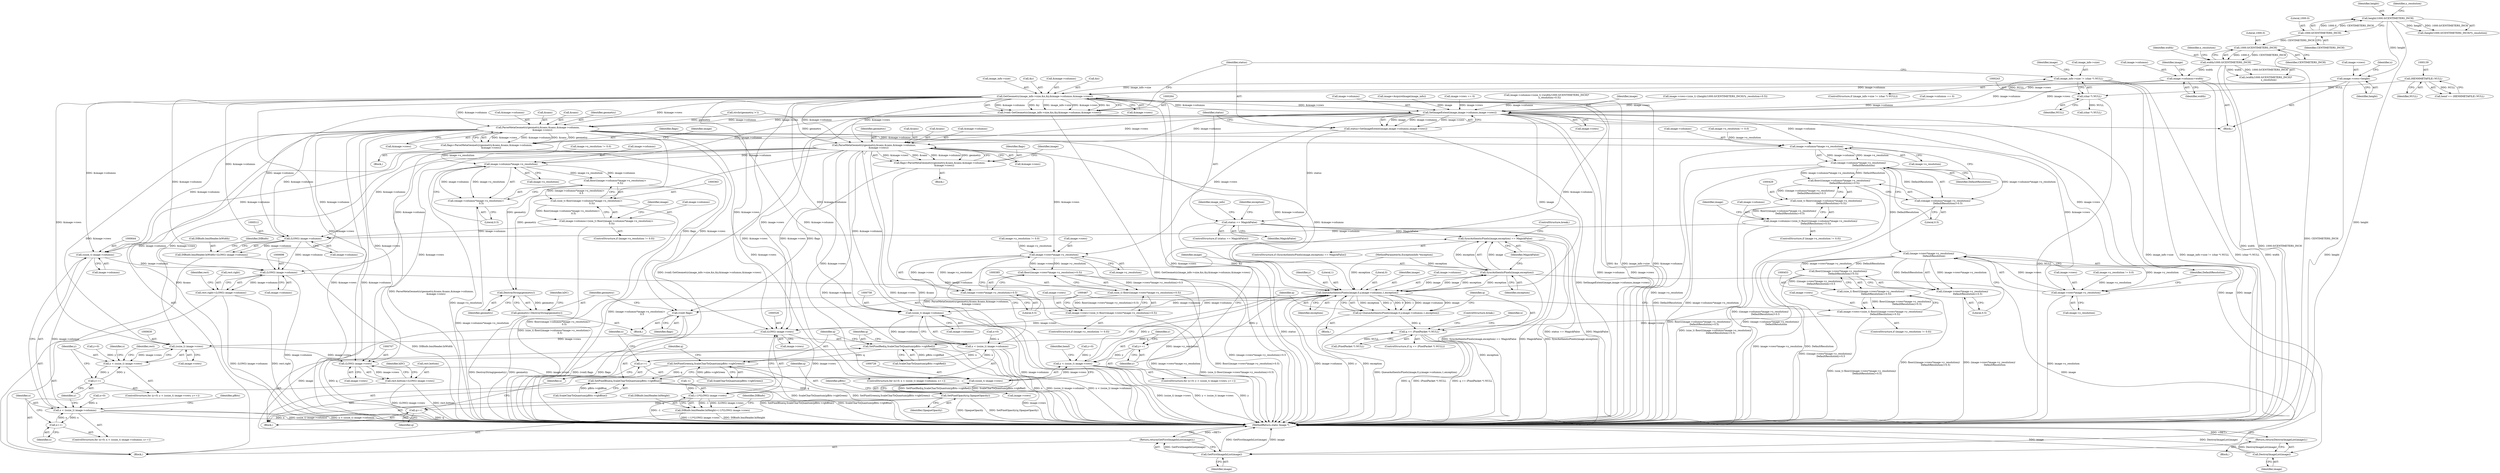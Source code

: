 digraph "0_ImageMagick_f6e9d0d9955e85bdd7540b251cd50d598dacc5e6_15@pointer" {
"1000265" [label="(Call,GetGeometry(image_info->size,&x,&y,&image->columns,&image->rows))"];
"1000238" [label="(Call,image_info->size != (char *) NULL)"];
"1000242" [label="(Call,(char *) NULL)"];
"1000138" [label="(Call,(HENHMETAFILE) NULL)"];
"1000247" [label="(Call,image->columns=width)"];
"1000230" [label="(Call,width/1000.0/CENTIMETERS_INCH)"];
"1000232" [label="(Call,1000.0/CENTIMETERS_INCH)"];
"1000217" [label="(Call,1000.0/CENTIMETERS_INCH)"];
"1000252" [label="(Call,image->rows=height)"];
"1000215" [label="(Call,height/1000.0/CENTIMETERS_INCH)"];
"1000263" [label="(Call,(void) GetGeometry(image_info->size,&x,&y,&image->columns,&image->rows))"];
"1000283" [label="(Call,SetImageExtent(image,image->columns,image->rows))"];
"1000281" [label="(Call,status=SetImageExtent(image,image->columns,image->rows))"];
"1000292" [label="(Call,status == MagickFalse)"];
"1000791" [label="(Call,SyncAuthenticPixels(image,exception) == MagickFalse)"];
"1000303" [label="(Call,DestroyImageList(image))"];
"1000302" [label="(Return,return(DestroyImageList(image));)"];
"1000338" [label="(Call,ParseMetaGeometry(geometry,&sans,&sans,&image->columns,\n            &image->rows))"];
"1000336" [label="(Call,flags=ParseMetaGeometry(geometry,&sans,&sans,&image->columns,\n            &image->rows))"];
"1000466" [label="(Call,(void) flags)"];
"1000366" [label="(Call,image->columns*image->x_resolution)"];
"1000364" [label="(Call,floor((image->columns*image->x_resolution)+\n              0.5))"];
"1000362" [label="(Call,(size_t) floor((image->columns*image->x_resolution)+\n              0.5))"];
"1000358" [label="(Call,image->columns=(size_t) floor((image->columns*image->x_resolution)+\n              0.5))"];
"1000511" [label="(Call,(LONG) image->columns)"];
"1000505" [label="(Call,DIBinfo.bmiHeader.biWidth=(LONG) image->columns)"];
"1000643" [label="(Call,(ssize_t) image->columns)"];
"1000641" [label="(Call,x < (ssize_t) image->columns)"];
"1000648" [label="(Call,x++)"];
"1000697" [label="(Call,(LONG) image->columns)"];
"1000693" [label="(Call,rect.right=(LONG) image->columns)"];
"1000735" [label="(Call,QueueAuthenticPixels(image,0,y,image->columns,1,exception))"];
"1000730" [label="(Call,y++)"];
"1000723" [label="(Call,y < (ssize_t) image->rows)"];
"1000733" [label="(Call,q=QueueAuthenticPixels(image,0,y,image->columns,1,exception))"];
"1000745" [label="(Call,q == (PixelPacket *) NULL)"];
"1000765" [label="(Call,SetPixelRed(q,ScaleCharToQuantum(pBits->rgbRed)))"];
"1000771" [label="(Call,SetPixelGreen(q,ScaleCharToQuantum(pBits->rgbGreen)))"];
"1000777" [label="(Call,SetPixelBlue(q,ScaleCharToQuantum(pBits->rgbBlue)))"];
"1000783" [label="(Call,SetPixelOpacity(q,OpaqueOpacity))"];
"1000788" [label="(Call,q++)"];
"1000757" [label="(Call,(ssize_t) image->columns)"];
"1000755" [label="(Call,x < (ssize_t) image->columns)"];
"1000762" [label="(Call,x++)"];
"1000792" [label="(Call,SyncAuthenticPixels(image,exception))"];
"1000807" [label="(Call,GetFirstImageInList(image))"];
"1000806" [label="(Return,return(GetFirstImageInList(image));)"];
"1000365" [label="(Call,(image->columns*image->x_resolution)+\n              0.5)"];
"1000388" [label="(Call,image->rows*image->y_resolution)"];
"1000386" [label="(Call,floor((image->rows*image->y_resolution)+0.5))"];
"1000384" [label="(Call,(size_t) floor((image->rows*image->y_resolution)+0.5))"];
"1000380" [label="(Call,image->rows=(size_t) floor((image->rows*image->y_resolution)+0.5))"];
"1000525" [label="(Call,(LONG) image->rows)"];
"1000522" [label="(Call,(-1)*(LONG) image->rows)"];
"1000516" [label="(Call,DIBinfo.bmiHeader.biHeight=(-1)*(LONG) image->rows)"];
"1000629" [label="(Call,(ssize_t) image->rows)"];
"1000627" [label="(Call,y < (ssize_t) image->rows)"];
"1000634" [label="(Call,y++)"];
"1000706" [label="(Call,(LONG) image->rows)"];
"1000702" [label="(Call,rect.bottom=(LONG) image->rows)"];
"1000725" [label="(Call,(ssize_t) image->rows)"];
"1000387" [label="(Call,(image->rows*image->y_resolution)+0.5)"];
"1000471" [label="(Call,DestroyString(geometry))"];
"1000469" [label="(Call,geometry=DestroyString(geometry))"];
"1000404" [label="(Call,ParseMetaGeometry(geometry,&sans,&sans,&image->columns,\n            &image->rows))"];
"1000402" [label="(Call,flags=ParseMetaGeometry(geometry,&sans,&sans,&image->columns,\n            &image->rows))"];
"1000433" [label="(Call,image->columns*image->x_resolution)"];
"1000432" [label="(Call,(image->columns*image->x_resolution)/\n              DefaultResolution)"];
"1000430" [label="(Call,floor(((image->columns*image->x_resolution)/\n              DefaultResolution)+0.5))"];
"1000428" [label="(Call,(size_t) floor(((image->columns*image->x_resolution)/\n              DefaultResolution)+0.5))"];
"1000424" [label="(Call,image->columns=(size_t) floor(((image->columns*image->x_resolution)/\n              DefaultResolution)+0.5))"];
"1000431" [label="(Call,((image->columns*image->x_resolution)/\n              DefaultResolution)+0.5)"];
"1000456" [label="(Call,(image->rows*image->y_resolution)/\n              DefaultResolution)"];
"1000454" [label="(Call,floor(((image->rows*image->y_resolution)/\n              DefaultResolution)+0.5))"];
"1000452" [label="(Call,(size_t) floor(((image->rows*image->y_resolution)/\n              DefaultResolution)+0.5))"];
"1000448" [label="(Call,image->rows=(size_t) floor(((image->rows*image->y_resolution)/\n              DefaultResolution)+0.5))"];
"1000455" [label="(Call,((image->rows*image->y_resolution)/\n              DefaultResolution)+0.5)"];
"1000457" [label="(Call,image->rows*image->y_resolution)"];
"1000643" [label="(Call,(ssize_t) image->columns)"];
"1000254" [label="(Identifier,image)"];
"1000231" [label="(Identifier,width)"];
"1000764" [label="(Block,)"];
"1000808" [label="(Identifier,image)"];
"1000269" [label="(Call,&x)"];
"1000229" [label="(Call,(width/1000.0/CENTIMETERS_INCH)*\n        x_resolution)"];
"1000750" [label="(ControlStructure,break;)"];
"1000355" [label="(Identifier,image)"];
"1000762" [label="(Call,x++)"];
"1000809" [label="(MethodReturn,static Image *)"];
"1000763" [label="(Identifier,x)"];
"1000222" [label="(Call,image->columns=(size_t) ((width/1000.0/CENTIMETERS_INCH)*\n        x_resolution+0.5))"];
"1000452" [label="(Call,(size_t) floor(((image->rows*image->y_resolution)/\n              DefaultResolution)+0.5))"];
"1000284" [label="(Identifier,image)"];
"1000756" [label="(Identifier,x)"];
"1000629" [label="(Call,(ssize_t) image->rows)"];
"1000256" [label="(Identifier,height)"];
"1000723" [label="(Call,y < (ssize_t) image->rows)"];
"1000266" [label="(Call,image_info->size)"];
"1000432" [label="(Call,(image->columns*image->x_resolution)/\n              DefaultResolution)"];
"1000734" [label="(Identifier,q)"];
"1000207" [label="(Call,image->rows=(size_t) ((height/1000.0/CENTIMETERS_INCH)*y_resolution+0.5))"];
"1000249" [label="(Identifier,image)"];
"1000442" [label="(ControlStructure,if (image->y_resolution != 0.0))"];
"1000348" [label="(Call,&image->rows)"];
"1000404" [label="(Call,ParseMetaGeometry(geometry,&sans,&sans,&image->columns,\n            &image->rows))"];
"1000344" [label="(Call,&image->columns)"];
"1000283" [label="(Call,SetImageExtent(image,image->columns,image->rows))"];
"1000433" [label="(Call,image->columns*image->x_resolution)"];
"1000645" [label="(Call,image->columns)"];
"1000522" [label="(Call,(-1)*(LONG) image->rows)"];
"1000767" [label="(Call,ScaleCharToQuantum(pBits->rgbRed))"];
"1000794" [label="(Identifier,exception)"];
"1000787" [label="(Identifier,pBits)"];
"1000641" [label="(Call,x < (ssize_t) image->columns)"];
"1000516" [label="(Call,DIBinfo.bmiHeader.biHeight=(-1)*(LONG) image->rows)"];
"1000771" [label="(Call,SetPixelGreen(q,ScaleCharToQuantum(pBits->rgbGreen)))"];
"1000455" [label="(Call,((image->rows*image->y_resolution)/\n              DefaultResolution)+0.5)"];
"1000410" [label="(Call,&image->columns)"];
"1000370" [label="(Call,image->x_resolution)"];
"1000472" [label="(Identifier,geometry)"];
"1000777" [label="(Call,SetPixelBlue(q,ScaleCharToQuantum(pBits->rgbBlue)))"];
"1000337" [label="(Identifier,flags)"];
"1000628" [label="(Identifier,y)"];
"1000234" [label="(Identifier,CENTIMETERS_INCH)"];
"1000730" [label="(Call,y++)"];
"1000743" [label="(Identifier,exception)"];
"1000424" [label="(Call,image->columns=(size_t) floor(((image->columns*image->x_resolution)/\n              DefaultResolution)+0.5))"];
"1000759" [label="(Call,image->columns)"];
"1000271" [label="(Call,&y)"];
"1000146" [label="(Call,image->columns == 0)"];
"1000381" [label="(Call,image->rows)"];
"1000292" [label="(Call,status == MagickFalse)"];
"1000219" [label="(Identifier,CENTIMETERS_INCH)"];
"1000377" [label="(Identifier,image)"];
"1000445" [label="(Identifier,image)"];
"1000242" [label="(Call,(char *) NULL)"];
"1000465" [label="(Literal,0.5)"];
"1000230" [label="(Call,width/1000.0/CENTIMETERS_INCH)"];
"1000505" [label="(Call,DIBinfo.bmiHeader.biWidth=(LONG) image->columns)"];
"1000310" [label="(Call,(char *) NULL)"];
"1000773" [label="(Call,ScaleCharToQuantum(pBits->rgbGreen))"];
"1000245" [label="(Block,)"];
"1000403" [label="(Identifier,flags)"];
"1000755" [label="(Call,x < (ssize_t) image->columns)"];
"1000474" [label="(Identifier,hDC)"];
"1000753" [label="(Identifier,x)"];
"1000635" [label="(Identifier,y)"];
"1000757" [label="(Call,(ssize_t) image->columns)"];
"1000303" [label="(Call,DestroyImageList(image))"];
"1000712" [label="(Identifier,hDC)"];
"1000642" [label="(Identifier,x)"];
"1000649" [label="(Identifier,x)"];
"1000790" [label="(ControlStructure,if (SyncAuthenticPixels(image,exception) == MagickFalse))"];
"1000313" [label="(Block,)"];
"1000519" [label="(Identifier,DIBinfo)"];
"1000638" [label="(Call,x=0)"];
"1000703" [label="(Call,rect.bottom)"];
"1000466" [label="(Call,(void) flags)"];
"1000434" [label="(Call,image->columns)"];
"1000766" [label="(Identifier,q)"];
"1000470" [label="(Identifier,geometry)"];
"1000419" [label="(Call,image->x_resolution != 0.0)"];
"1000335" [label="(Block,)"];
"1000352" [label="(ControlStructure,if (image->x_resolution != 0.0))"];
"1000634" [label="(Call,y++)"];
"1000244" [label="(Identifier,NULL)"];
"1000732" [label="(Block,)"];
"1000440" [label="(Identifier,DefaultResolution)"];
"1000737" [label="(Literal,0)"];
"1000788" [label="(Call,q++)"];
"1000138" [label="(Call,(HENHMETAFILE) NULL)"];
"1000358" [label="(Call,image->columns=(size_t) floor((image->columns*image->x_resolution)+\n              0.5))"];
"1000469" [label="(Call,geometry=DestroyString(geometry))"];
"1000406" [label="(Call,&sans)"];
"1000304" [label="(Identifier,image)"];
"1000533" [label="(Identifier,DIBinfo)"];
"1000302" [label="(Return,return(DestroyImageList(image));)"];
"1000308" [label="(Identifier,image_info)"];
"1000216" [label="(Identifier,height)"];
"1000784" [label="(Identifier,q)"];
"1000430" [label="(Call,floor(((image->columns*image->x_resolution)/\n              DefaultResolution)+0.5))"];
"1000285" [label="(Call,image->columns)"];
"1000727" [label="(Call,image->rows)"];
"1000247" [label="(Call,image->columns=width)"];
"1000724" [label="(Identifier,y)"];
"1000291" [label="(ControlStructure,if (status == MagickFalse))"];
"1000238" [label="(Call,image_info->size != (char *) NULL)"];
"1000367" [label="(Call,image->columns)"];
"1000277" [label="(Call,&image->rows)"];
"1000708" [label="(Call,image->rows)"];
"1000793" [label="(Identifier,image)"];
"1000624" [label="(Call,y=0)"];
"1000779" [label="(Call,ScaleCharToQuantum(pBits->rgbBlue))"];
"1000464" [label="(Identifier,DefaultResolution)"];
"1000140" [label="(Identifier,NULL)"];
"1000106" [label="(Block,)"];
"1000392" [label="(Call,image->y_resolution)"];
"1000389" [label="(Call,image->rows)"];
"1000273" [label="(Call,&image->columns)"];
"1000397" [label="(Block,)"];
"1000441" [label="(Literal,0.5)"];
"1000288" [label="(Call,image->rows)"];
"1000232" [label="(Call,1000.0/CENTIMETERS_INCH)"];
"1000380" [label="(Call,image->rows=(size_t) floor((image->rows*image->y_resolution)+0.5))"];
"1000395" [label="(Literal,0.5)"];
"1000251" [label="(Identifier,width)"];
"1000736" [label="(Identifier,image)"];
"1000739" [label="(Call,image->columns)"];
"1000414" [label="(Call,&image->rows)"];
"1000693" [label="(Call,rect.right=(LONG) image->columns)"];
"1000233" [label="(Literal,1000.0)"];
"1000375" [label="(Call,image->y_resolution != 0.0)"];
"1000457" [label="(Call,image->rows*image->y_resolution)"];
"1000458" [label="(Call,image->rows)"];
"1000456" [label="(Call,(image->rows*image->y_resolution)/\n              DefaultResolution)"];
"1000751" [label="(ControlStructure,for (x=0; x < (ssize_t) image->columns; x++))"];
"1000364" [label="(Call,floor((image->columns*image->x_resolution)+\n              0.5))"];
"1000745" [label="(Call,q == (PixelPacket *) NULL)"];
"1000418" [label="(ControlStructure,if (image->x_resolution != 0.0))"];
"1000731" [label="(Identifier,y)"];
"1000362" [label="(Call,(size_t) floor((image->columns*image->x_resolution)+\n              0.5))"];
"1000366" [label="(Call,image->columns*image->x_resolution)"];
"1000704" [label="(Identifier,rect)"];
"1000215" [label="(Call,height/1000.0/CENTIMETERS_INCH)"];
"1000785" [label="(Identifier,OpaqueOpacity)"];
"1000326" [label="(Call,strchr(geometry,'>'))"];
"1000719" [label="(ControlStructure,for (y=0; y < (ssize_t) image->rows; y++))"];
"1000339" [label="(Identifier,geometry)"];
"1000454" [label="(Call,floor(((image->rows*image->y_resolution)/\n              DefaultResolution)+0.5))"];
"1000523" [label="(Call,-1)"];
"1000631" [label="(Call,image->rows)"];
"1000511" [label="(Call,(LONG) image->columns)"];
"1000121" [label="(Call,image=AcquireImage(image_info))"];
"1000217" [label="(Call,1000.0/CENTIMETERS_INCH)"];
"1000778" [label="(Identifier,q)"];
"1000789" [label="(Identifier,q)"];
"1000295" [label="(Block,)"];
"1000623" [label="(ControlStructure,for (y=0; y < (ssize_t) image->rows; y++))"];
"1000265" [label="(Call,GetGeometry(image_info->size,&x,&y,&image->columns,&image->rows))"];
"1000220" [label="(Identifier,y_resolution)"];
"1000384" [label="(Call,(size_t) floor((image->rows*image->y_resolution)+0.5))"];
"1000733" [label="(Call,q=QueueAuthenticPixels(image,0,y,image->columns,1,exception))"];
"1000725" [label="(Call,(ssize_t) image->rows)"];
"1000431" [label="(Call,((image->columns*image->x_resolution)/\n              DefaultResolution)+0.5)"];
"1000807" [label="(Call,GetFirstImageInList(image))"];
"1000697" [label="(Call,(LONG) image->columns)"];
"1000627" [label="(Call,y < (ssize_t) image->rows)"];
"1000639" [label="(Identifier,x)"];
"1000297" [label="(Identifier,exception)"];
"1000258" [label="(Identifier,x)"];
"1000706" [label="(Call,(LONG) image->rows)"];
"1000653" [label="(Identifier,pBits)"];
"1000637" [label="(ControlStructure,for (x=0; x < (ssize_t) image->columns; x++))"];
"1000746" [label="(Identifier,q)"];
"1000281" [label="(Call,status=SetImageExtent(image,image->columns,image->rows))"];
"1000428" [label="(Call,(size_t) floor(((image->columns*image->x_resolution)/\n              DefaultResolution)+0.5))"];
"1000772" [label="(Identifier,q)"];
"1000648" [label="(Call,x++)"];
"1000373" [label="(Literal,0.5)"];
"1000237" [label="(ControlStructure,if (image_info->size != (char *) NULL))"];
"1000798" [label="(Identifier,hemf)"];
"1000525" [label="(Call,(LONG) image->rows)"];
"1000235" [label="(Identifier,x_resolution)"];
"1000747" [label="(Call,(PixelPacket *) NULL)"];
"1000685" [label="(Identifier,rect)"];
"1000513" [label="(Call,image->columns)"];
"1000263" [label="(Call,(void) GetGeometry(image_info->size,&x,&y,&image->columns,&image->rows))"];
"1000388" [label="(Call,image->rows*image->y_resolution)"];
"1000218" [label="(Literal,1000.0)"];
"1000214" [label="(Call,(height/1000.0/CENTIMETERS_INCH)*y_resolution)"];
"1000293" [label="(Identifier,status)"];
"1000437" [label="(Call,image->x_resolution)"];
"1000448" [label="(Call,image->rows=(size_t) floor(((image->rows*image->y_resolution)/\n              DefaultResolution)+0.5))"];
"1000735" [label="(Call,QueueAuthenticPixels(image,0,y,image->columns,1,exception))"];
"1000248" [label="(Call,image->columns)"];
"1000387" [label="(Call,(image->rows*image->y_resolution)+0.5)"];
"1000336" [label="(Call,flags=ParseMetaGeometry(geometry,&sans,&sans,&image->columns,\n            &image->rows))"];
"1000365" [label="(Call,(image->columns*image->x_resolution)+\n              0.5)"];
"1000527" [label="(Call,image->rows)"];
"1000795" [label="(Identifier,MagickFalse)"];
"1000252" [label="(Call,image->rows=height)"];
"1000471" [label="(Call,DestroyString(geometry))"];
"1000765" [label="(Call,SetPixelRed(q,ScaleCharToQuantum(pBits->rgbRed)))"];
"1000386" [label="(Call,floor((image->rows*image->y_resolution)+0.5))"];
"1000752" [label="(Call,x=0)"];
"1000517" [label="(Call,DIBinfo.bmiHeader.biHeight)"];
"1000408" [label="(Call,&sans)"];
"1000461" [label="(Call,image->y_resolution)"];
"1000796" [label="(ControlStructure,break;)"];
"1000294" [label="(Identifier,MagickFalse)"];
"1000338" [label="(Call,ParseMetaGeometry(geometry,&sans,&sans,&image->columns,\n            &image->rows))"];
"1000468" [label="(Identifier,flags)"];
"1000425" [label="(Call,image->columns)"];
"1000151" [label="(Call,image->rows == 0)"];
"1000342" [label="(Call,&sans)"];
"1000792" [label="(Call,SyncAuthenticPixels(image,exception))"];
"1000738" [label="(Identifier,y)"];
"1000136" [label="(Call,hemf == (HENHMETAFILE) NULL)"];
"1000253" [label="(Call,image->rows)"];
"1000374" [label="(ControlStructure,if (image->y_resolution != 0.0))"];
"1000506" [label="(Call,DIBinfo.bmiHeader.biWidth)"];
"1000742" [label="(Literal,1)"];
"1000449" [label="(Call,image->rows)"];
"1000340" [label="(Call,&sans)"];
"1000402" [label="(Call,flags=ParseMetaGeometry(geometry,&sans,&sans,&image->columns,\n            &image->rows))"];
"1000744" [label="(ControlStructure,if (q == (PixelPacket *) NULL))"];
"1000694" [label="(Call,rect.right)"];
"1000282" [label="(Identifier,status)"];
"1000105" [label="(MethodParameterIn,ExceptionInfo *exception)"];
"1000791" [label="(Call,SyncAuthenticPixels(image,exception) == MagickFalse)"];
"1000359" [label="(Call,image->columns)"];
"1000353" [label="(Call,image->x_resolution != 0.0)"];
"1000783" [label="(Call,SetPixelOpacity(q,OpaqueOpacity))"];
"1000699" [label="(Call,image->columns)"];
"1000421" [label="(Identifier,image)"];
"1000405" [label="(Identifier,geometry)"];
"1000806" [label="(Return,return(GetFirstImageInList(image));)"];
"1000702" [label="(Call,rect.bottom=(LONG) image->rows)"];
"1000443" [label="(Call,image->y_resolution != 0.0)"];
"1000720" [label="(Call,y=0)"];
"1000239" [label="(Call,image_info->size)"];
"1000265" -> "1000263"  [label="AST: "];
"1000265" -> "1000277"  [label="CFG: "];
"1000266" -> "1000265"  [label="AST: "];
"1000269" -> "1000265"  [label="AST: "];
"1000271" -> "1000265"  [label="AST: "];
"1000273" -> "1000265"  [label="AST: "];
"1000277" -> "1000265"  [label="AST: "];
"1000263" -> "1000265"  [label="CFG: "];
"1000265" -> "1000809"  [label="DDG: &x"];
"1000265" -> "1000809"  [label="DDG: image_info->size"];
"1000265" -> "1000809"  [label="DDG: &image->columns"];
"1000265" -> "1000809"  [label="DDG: &image->rows"];
"1000265" -> "1000809"  [label="DDG: &y"];
"1000265" -> "1000263"  [label="DDG: &image->columns"];
"1000265" -> "1000263"  [label="DDG: &y"];
"1000265" -> "1000263"  [label="DDG: image_info->size"];
"1000265" -> "1000263"  [label="DDG: &image->rows"];
"1000265" -> "1000263"  [label="DDG: &x"];
"1000238" -> "1000265"  [label="DDG: image_info->size"];
"1000247" -> "1000265"  [label="DDG: image->columns"];
"1000252" -> "1000265"  [label="DDG: image->rows"];
"1000265" -> "1000283"  [label="DDG: &image->columns"];
"1000265" -> "1000283"  [label="DDG: &image->rows"];
"1000265" -> "1000338"  [label="DDG: &image->columns"];
"1000265" -> "1000338"  [label="DDG: &image->rows"];
"1000265" -> "1000404"  [label="DDG: &image->columns"];
"1000265" -> "1000404"  [label="DDG: &image->rows"];
"1000265" -> "1000511"  [label="DDG: &image->columns"];
"1000265" -> "1000525"  [label="DDG: &image->rows"];
"1000265" -> "1000629"  [label="DDG: &image->rows"];
"1000265" -> "1000643"  [label="DDG: &image->columns"];
"1000265" -> "1000697"  [label="DDG: &image->columns"];
"1000265" -> "1000706"  [label="DDG: &image->rows"];
"1000265" -> "1000725"  [label="DDG: &image->rows"];
"1000265" -> "1000735"  [label="DDG: &image->columns"];
"1000265" -> "1000757"  [label="DDG: &image->columns"];
"1000238" -> "1000237"  [label="AST: "];
"1000238" -> "1000242"  [label="CFG: "];
"1000239" -> "1000238"  [label="AST: "];
"1000242" -> "1000238"  [label="AST: "];
"1000249" -> "1000238"  [label="CFG: "];
"1000282" -> "1000238"  [label="CFG: "];
"1000238" -> "1000809"  [label="DDG: image_info->size"];
"1000238" -> "1000809"  [label="DDG: image_info->size != (char *) NULL"];
"1000238" -> "1000809"  [label="DDG: (char *) NULL"];
"1000242" -> "1000238"  [label="DDG: NULL"];
"1000242" -> "1000244"  [label="CFG: "];
"1000243" -> "1000242"  [label="AST: "];
"1000244" -> "1000242"  [label="AST: "];
"1000242" -> "1000809"  [label="DDG: NULL"];
"1000138" -> "1000242"  [label="DDG: NULL"];
"1000242" -> "1000310"  [label="DDG: NULL"];
"1000138" -> "1000136"  [label="AST: "];
"1000138" -> "1000140"  [label="CFG: "];
"1000139" -> "1000138"  [label="AST: "];
"1000140" -> "1000138"  [label="AST: "];
"1000136" -> "1000138"  [label="CFG: "];
"1000138" -> "1000136"  [label="DDG: NULL"];
"1000247" -> "1000245"  [label="AST: "];
"1000247" -> "1000251"  [label="CFG: "];
"1000248" -> "1000247"  [label="AST: "];
"1000251" -> "1000247"  [label="AST: "];
"1000254" -> "1000247"  [label="CFG: "];
"1000247" -> "1000809"  [label="DDG: width"];
"1000230" -> "1000247"  [label="DDG: width"];
"1000247" -> "1000283"  [label="DDG: image->columns"];
"1000230" -> "1000229"  [label="AST: "];
"1000230" -> "1000232"  [label="CFG: "];
"1000231" -> "1000230"  [label="AST: "];
"1000232" -> "1000230"  [label="AST: "];
"1000235" -> "1000230"  [label="CFG: "];
"1000230" -> "1000809"  [label="DDG: width"];
"1000230" -> "1000809"  [label="DDG: 1000.0/CENTIMETERS_INCH"];
"1000230" -> "1000229"  [label="DDG: width"];
"1000230" -> "1000229"  [label="DDG: 1000.0/CENTIMETERS_INCH"];
"1000232" -> "1000230"  [label="DDG: 1000.0"];
"1000232" -> "1000230"  [label="DDG: CENTIMETERS_INCH"];
"1000232" -> "1000234"  [label="CFG: "];
"1000233" -> "1000232"  [label="AST: "];
"1000234" -> "1000232"  [label="AST: "];
"1000232" -> "1000809"  [label="DDG: CENTIMETERS_INCH"];
"1000217" -> "1000232"  [label="DDG: CENTIMETERS_INCH"];
"1000217" -> "1000215"  [label="AST: "];
"1000217" -> "1000219"  [label="CFG: "];
"1000218" -> "1000217"  [label="AST: "];
"1000219" -> "1000217"  [label="AST: "];
"1000215" -> "1000217"  [label="CFG: "];
"1000217" -> "1000215"  [label="DDG: 1000.0"];
"1000217" -> "1000215"  [label="DDG: CENTIMETERS_INCH"];
"1000252" -> "1000245"  [label="AST: "];
"1000252" -> "1000256"  [label="CFG: "];
"1000253" -> "1000252"  [label="AST: "];
"1000256" -> "1000252"  [label="AST: "];
"1000258" -> "1000252"  [label="CFG: "];
"1000252" -> "1000809"  [label="DDG: height"];
"1000215" -> "1000252"  [label="DDG: height"];
"1000252" -> "1000283"  [label="DDG: image->rows"];
"1000215" -> "1000214"  [label="AST: "];
"1000216" -> "1000215"  [label="AST: "];
"1000220" -> "1000215"  [label="CFG: "];
"1000215" -> "1000809"  [label="DDG: height"];
"1000215" -> "1000214"  [label="DDG: height"];
"1000215" -> "1000214"  [label="DDG: 1000.0/CENTIMETERS_INCH"];
"1000263" -> "1000245"  [label="AST: "];
"1000264" -> "1000263"  [label="AST: "];
"1000282" -> "1000263"  [label="CFG: "];
"1000263" -> "1000809"  [label="DDG: GetGeometry(image_info->size,&x,&y,&image->columns,&image->rows)"];
"1000263" -> "1000809"  [label="DDG: (void) GetGeometry(image_info->size,&x,&y,&image->columns,&image->rows)"];
"1000283" -> "1000281"  [label="AST: "];
"1000283" -> "1000288"  [label="CFG: "];
"1000284" -> "1000283"  [label="AST: "];
"1000285" -> "1000283"  [label="AST: "];
"1000288" -> "1000283"  [label="AST: "];
"1000281" -> "1000283"  [label="CFG: "];
"1000283" -> "1000809"  [label="DDG: image->columns"];
"1000283" -> "1000809"  [label="DDG: image->rows"];
"1000283" -> "1000281"  [label="DDG: image"];
"1000283" -> "1000281"  [label="DDG: image->columns"];
"1000283" -> "1000281"  [label="DDG: image->rows"];
"1000121" -> "1000283"  [label="DDG: image"];
"1000222" -> "1000283"  [label="DDG: image->columns"];
"1000146" -> "1000283"  [label="DDG: image->columns"];
"1000151" -> "1000283"  [label="DDG: image->rows"];
"1000207" -> "1000283"  [label="DDG: image->rows"];
"1000283" -> "1000303"  [label="DDG: image"];
"1000283" -> "1000338"  [label="DDG: image->columns"];
"1000283" -> "1000338"  [label="DDG: image->rows"];
"1000283" -> "1000366"  [label="DDG: image->columns"];
"1000283" -> "1000388"  [label="DDG: image->rows"];
"1000283" -> "1000404"  [label="DDG: image->columns"];
"1000283" -> "1000404"  [label="DDG: image->rows"];
"1000283" -> "1000433"  [label="DDG: image->columns"];
"1000283" -> "1000457"  [label="DDG: image->rows"];
"1000283" -> "1000511"  [label="DDG: image->columns"];
"1000283" -> "1000525"  [label="DDG: image->rows"];
"1000283" -> "1000735"  [label="DDG: image"];
"1000283" -> "1000807"  [label="DDG: image"];
"1000281" -> "1000106"  [label="AST: "];
"1000282" -> "1000281"  [label="AST: "];
"1000293" -> "1000281"  [label="CFG: "];
"1000281" -> "1000809"  [label="DDG: SetImageExtent(image,image->columns,image->rows)"];
"1000281" -> "1000292"  [label="DDG: status"];
"1000292" -> "1000291"  [label="AST: "];
"1000292" -> "1000294"  [label="CFG: "];
"1000293" -> "1000292"  [label="AST: "];
"1000294" -> "1000292"  [label="AST: "];
"1000297" -> "1000292"  [label="CFG: "];
"1000308" -> "1000292"  [label="CFG: "];
"1000292" -> "1000809"  [label="DDG: status == MagickFalse"];
"1000292" -> "1000809"  [label="DDG: MagickFalse"];
"1000292" -> "1000809"  [label="DDG: status"];
"1000292" -> "1000791"  [label="DDG: MagickFalse"];
"1000791" -> "1000790"  [label="AST: "];
"1000791" -> "1000795"  [label="CFG: "];
"1000792" -> "1000791"  [label="AST: "];
"1000795" -> "1000791"  [label="AST: "];
"1000796" -> "1000791"  [label="CFG: "];
"1000731" -> "1000791"  [label="CFG: "];
"1000791" -> "1000809"  [label="DDG: SyncAuthenticPixels(image,exception)"];
"1000791" -> "1000809"  [label="DDG: SyncAuthenticPixels(image,exception) == MagickFalse"];
"1000791" -> "1000809"  [label="DDG: MagickFalse"];
"1000792" -> "1000791"  [label="DDG: image"];
"1000792" -> "1000791"  [label="DDG: exception"];
"1000303" -> "1000302"  [label="AST: "];
"1000303" -> "1000304"  [label="CFG: "];
"1000304" -> "1000303"  [label="AST: "];
"1000302" -> "1000303"  [label="CFG: "];
"1000303" -> "1000809"  [label="DDG: image"];
"1000303" -> "1000809"  [label="DDG: DestroyImageList(image)"];
"1000303" -> "1000302"  [label="DDG: DestroyImageList(image)"];
"1000302" -> "1000295"  [label="AST: "];
"1000809" -> "1000302"  [label="CFG: "];
"1000302" -> "1000809"  [label="DDG: <RET>"];
"1000338" -> "1000336"  [label="AST: "];
"1000338" -> "1000348"  [label="CFG: "];
"1000339" -> "1000338"  [label="AST: "];
"1000340" -> "1000338"  [label="AST: "];
"1000342" -> "1000338"  [label="AST: "];
"1000344" -> "1000338"  [label="AST: "];
"1000348" -> "1000338"  [label="AST: "];
"1000336" -> "1000338"  [label="CFG: "];
"1000338" -> "1000809"  [label="DDG: &image->columns"];
"1000338" -> "1000809"  [label="DDG: &image->rows"];
"1000338" -> "1000809"  [label="DDG: &sans"];
"1000338" -> "1000336"  [label="DDG: &image->rows"];
"1000338" -> "1000336"  [label="DDG: &sans"];
"1000338" -> "1000336"  [label="DDG: &image->columns"];
"1000338" -> "1000336"  [label="DDG: geometry"];
"1000326" -> "1000338"  [label="DDG: geometry"];
"1000338" -> "1000366"  [label="DDG: &image->columns"];
"1000338" -> "1000388"  [label="DDG: &image->rows"];
"1000338" -> "1000471"  [label="DDG: geometry"];
"1000338" -> "1000511"  [label="DDG: &image->columns"];
"1000338" -> "1000525"  [label="DDG: &image->rows"];
"1000338" -> "1000629"  [label="DDG: &image->rows"];
"1000338" -> "1000643"  [label="DDG: &image->columns"];
"1000338" -> "1000697"  [label="DDG: &image->columns"];
"1000338" -> "1000706"  [label="DDG: &image->rows"];
"1000338" -> "1000725"  [label="DDG: &image->rows"];
"1000338" -> "1000735"  [label="DDG: &image->columns"];
"1000338" -> "1000757"  [label="DDG: &image->columns"];
"1000336" -> "1000335"  [label="AST: "];
"1000337" -> "1000336"  [label="AST: "];
"1000355" -> "1000336"  [label="CFG: "];
"1000336" -> "1000809"  [label="DDG: ParseMetaGeometry(geometry,&sans,&sans,&image->columns,\n            &image->rows)"];
"1000336" -> "1000466"  [label="DDG: flags"];
"1000466" -> "1000313"  [label="AST: "];
"1000466" -> "1000468"  [label="CFG: "];
"1000467" -> "1000466"  [label="AST: "];
"1000468" -> "1000466"  [label="AST: "];
"1000470" -> "1000466"  [label="CFG: "];
"1000466" -> "1000809"  [label="DDG: flags"];
"1000466" -> "1000809"  [label="DDG: (void) flags"];
"1000402" -> "1000466"  [label="DDG: flags"];
"1000366" -> "1000365"  [label="AST: "];
"1000366" -> "1000370"  [label="CFG: "];
"1000367" -> "1000366"  [label="AST: "];
"1000370" -> "1000366"  [label="AST: "];
"1000373" -> "1000366"  [label="CFG: "];
"1000366" -> "1000809"  [label="DDG: image->x_resolution"];
"1000366" -> "1000364"  [label="DDG: image->columns"];
"1000366" -> "1000364"  [label="DDG: image->x_resolution"];
"1000366" -> "1000365"  [label="DDG: image->columns"];
"1000366" -> "1000365"  [label="DDG: image->x_resolution"];
"1000353" -> "1000366"  [label="DDG: image->x_resolution"];
"1000364" -> "1000362"  [label="AST: "];
"1000364" -> "1000365"  [label="CFG: "];
"1000365" -> "1000364"  [label="AST: "];
"1000362" -> "1000364"  [label="CFG: "];
"1000364" -> "1000809"  [label="DDG: (image->columns*image->x_resolution)+\n              0.5"];
"1000364" -> "1000362"  [label="DDG: (image->columns*image->x_resolution)+\n              0.5"];
"1000362" -> "1000358"  [label="AST: "];
"1000363" -> "1000362"  [label="AST: "];
"1000358" -> "1000362"  [label="CFG: "];
"1000362" -> "1000809"  [label="DDG: floor((image->columns*image->x_resolution)+\n              0.5)"];
"1000362" -> "1000358"  [label="DDG: floor((image->columns*image->x_resolution)+\n              0.5)"];
"1000358" -> "1000352"  [label="AST: "];
"1000359" -> "1000358"  [label="AST: "];
"1000377" -> "1000358"  [label="CFG: "];
"1000358" -> "1000809"  [label="DDG: (size_t) floor((image->columns*image->x_resolution)+\n              0.5)"];
"1000358" -> "1000511"  [label="DDG: image->columns"];
"1000511" -> "1000505"  [label="AST: "];
"1000511" -> "1000513"  [label="CFG: "];
"1000512" -> "1000511"  [label="AST: "];
"1000513" -> "1000511"  [label="AST: "];
"1000505" -> "1000511"  [label="CFG: "];
"1000511" -> "1000505"  [label="DDG: image->columns"];
"1000424" -> "1000511"  [label="DDG: image->columns"];
"1000404" -> "1000511"  [label="DDG: &image->columns"];
"1000511" -> "1000643"  [label="DDG: image->columns"];
"1000511" -> "1000697"  [label="DDG: image->columns"];
"1000505" -> "1000106"  [label="AST: "];
"1000506" -> "1000505"  [label="AST: "];
"1000519" -> "1000505"  [label="CFG: "];
"1000505" -> "1000809"  [label="DDG: DIBinfo.bmiHeader.biWidth"];
"1000643" -> "1000641"  [label="AST: "];
"1000643" -> "1000645"  [label="CFG: "];
"1000644" -> "1000643"  [label="AST: "];
"1000645" -> "1000643"  [label="AST: "];
"1000641" -> "1000643"  [label="CFG: "];
"1000643" -> "1000641"  [label="DDG: image->columns"];
"1000404" -> "1000643"  [label="DDG: &image->columns"];
"1000643" -> "1000697"  [label="DDG: image->columns"];
"1000641" -> "1000637"  [label="AST: "];
"1000642" -> "1000641"  [label="AST: "];
"1000653" -> "1000641"  [label="CFG: "];
"1000635" -> "1000641"  [label="CFG: "];
"1000641" -> "1000809"  [label="DDG: (ssize_t) image->columns"];
"1000641" -> "1000809"  [label="DDG: x < (ssize_t) image->columns"];
"1000641" -> "1000809"  [label="DDG: x"];
"1000638" -> "1000641"  [label="DDG: x"];
"1000648" -> "1000641"  [label="DDG: x"];
"1000641" -> "1000648"  [label="DDG: x"];
"1000648" -> "1000637"  [label="AST: "];
"1000648" -> "1000649"  [label="CFG: "];
"1000649" -> "1000648"  [label="AST: "];
"1000642" -> "1000648"  [label="CFG: "];
"1000697" -> "1000693"  [label="AST: "];
"1000697" -> "1000699"  [label="CFG: "];
"1000698" -> "1000697"  [label="AST: "];
"1000699" -> "1000697"  [label="AST: "];
"1000693" -> "1000697"  [label="CFG: "];
"1000697" -> "1000809"  [label="DDG: image->columns"];
"1000697" -> "1000693"  [label="DDG: image->columns"];
"1000404" -> "1000697"  [label="DDG: &image->columns"];
"1000697" -> "1000735"  [label="DDG: image->columns"];
"1000693" -> "1000106"  [label="AST: "];
"1000694" -> "1000693"  [label="AST: "];
"1000704" -> "1000693"  [label="CFG: "];
"1000693" -> "1000809"  [label="DDG: (LONG) image->columns"];
"1000693" -> "1000809"  [label="DDG: rect.right"];
"1000735" -> "1000733"  [label="AST: "];
"1000735" -> "1000743"  [label="CFG: "];
"1000736" -> "1000735"  [label="AST: "];
"1000737" -> "1000735"  [label="AST: "];
"1000738" -> "1000735"  [label="AST: "];
"1000739" -> "1000735"  [label="AST: "];
"1000742" -> "1000735"  [label="AST: "];
"1000743" -> "1000735"  [label="AST: "];
"1000733" -> "1000735"  [label="CFG: "];
"1000735" -> "1000809"  [label="DDG: image->columns"];
"1000735" -> "1000809"  [label="DDG: y"];
"1000735" -> "1000809"  [label="DDG: exception"];
"1000735" -> "1000730"  [label="DDG: y"];
"1000735" -> "1000733"  [label="DDG: exception"];
"1000735" -> "1000733"  [label="DDG: y"];
"1000735" -> "1000733"  [label="DDG: 0"];
"1000735" -> "1000733"  [label="DDG: 1"];
"1000735" -> "1000733"  [label="DDG: image->columns"];
"1000735" -> "1000733"  [label="DDG: image"];
"1000792" -> "1000735"  [label="DDG: image"];
"1000792" -> "1000735"  [label="DDG: exception"];
"1000723" -> "1000735"  [label="DDG: y"];
"1000757" -> "1000735"  [label="DDG: image->columns"];
"1000404" -> "1000735"  [label="DDG: &image->columns"];
"1000105" -> "1000735"  [label="DDG: exception"];
"1000735" -> "1000757"  [label="DDG: image->columns"];
"1000735" -> "1000792"  [label="DDG: image"];
"1000735" -> "1000792"  [label="DDG: exception"];
"1000735" -> "1000807"  [label="DDG: image"];
"1000730" -> "1000719"  [label="AST: "];
"1000730" -> "1000731"  [label="CFG: "];
"1000731" -> "1000730"  [label="AST: "];
"1000724" -> "1000730"  [label="CFG: "];
"1000730" -> "1000723"  [label="DDG: y"];
"1000723" -> "1000719"  [label="AST: "];
"1000723" -> "1000725"  [label="CFG: "];
"1000724" -> "1000723"  [label="AST: "];
"1000725" -> "1000723"  [label="AST: "];
"1000734" -> "1000723"  [label="CFG: "];
"1000798" -> "1000723"  [label="CFG: "];
"1000723" -> "1000809"  [label="DDG: y"];
"1000723" -> "1000809"  [label="DDG: (ssize_t) image->rows"];
"1000723" -> "1000809"  [label="DDG: y < (ssize_t) image->rows"];
"1000720" -> "1000723"  [label="DDG: y"];
"1000725" -> "1000723"  [label="DDG: image->rows"];
"1000733" -> "1000732"  [label="AST: "];
"1000734" -> "1000733"  [label="AST: "];
"1000746" -> "1000733"  [label="CFG: "];
"1000733" -> "1000809"  [label="DDG: QueueAuthenticPixels(image,0,y,image->columns,1,exception)"];
"1000733" -> "1000745"  [label="DDG: q"];
"1000745" -> "1000744"  [label="AST: "];
"1000745" -> "1000747"  [label="CFG: "];
"1000746" -> "1000745"  [label="AST: "];
"1000747" -> "1000745"  [label="AST: "];
"1000750" -> "1000745"  [label="CFG: "];
"1000753" -> "1000745"  [label="CFG: "];
"1000745" -> "1000809"  [label="DDG: (PixelPacket *) NULL"];
"1000745" -> "1000809"  [label="DDG: q == (PixelPacket *) NULL"];
"1000745" -> "1000809"  [label="DDG: q"];
"1000747" -> "1000745"  [label="DDG: NULL"];
"1000745" -> "1000765"  [label="DDG: q"];
"1000765" -> "1000764"  [label="AST: "];
"1000765" -> "1000767"  [label="CFG: "];
"1000766" -> "1000765"  [label="AST: "];
"1000767" -> "1000765"  [label="AST: "];
"1000772" -> "1000765"  [label="CFG: "];
"1000765" -> "1000809"  [label="DDG: ScaleCharToQuantum(pBits->rgbRed)"];
"1000765" -> "1000809"  [label="DDG: SetPixelRed(q,ScaleCharToQuantum(pBits->rgbRed))"];
"1000788" -> "1000765"  [label="DDG: q"];
"1000767" -> "1000765"  [label="DDG: pBits->rgbRed"];
"1000765" -> "1000771"  [label="DDG: q"];
"1000771" -> "1000764"  [label="AST: "];
"1000771" -> "1000773"  [label="CFG: "];
"1000772" -> "1000771"  [label="AST: "];
"1000773" -> "1000771"  [label="AST: "];
"1000778" -> "1000771"  [label="CFG: "];
"1000771" -> "1000809"  [label="DDG: ScaleCharToQuantum(pBits->rgbGreen)"];
"1000771" -> "1000809"  [label="DDG: SetPixelGreen(q,ScaleCharToQuantum(pBits->rgbGreen))"];
"1000773" -> "1000771"  [label="DDG: pBits->rgbGreen"];
"1000771" -> "1000777"  [label="DDG: q"];
"1000777" -> "1000764"  [label="AST: "];
"1000777" -> "1000779"  [label="CFG: "];
"1000778" -> "1000777"  [label="AST: "];
"1000779" -> "1000777"  [label="AST: "];
"1000784" -> "1000777"  [label="CFG: "];
"1000777" -> "1000809"  [label="DDG: SetPixelBlue(q,ScaleCharToQuantum(pBits->rgbBlue))"];
"1000777" -> "1000809"  [label="DDG: ScaleCharToQuantum(pBits->rgbBlue)"];
"1000779" -> "1000777"  [label="DDG: pBits->rgbBlue"];
"1000777" -> "1000783"  [label="DDG: q"];
"1000783" -> "1000764"  [label="AST: "];
"1000783" -> "1000785"  [label="CFG: "];
"1000784" -> "1000783"  [label="AST: "];
"1000785" -> "1000783"  [label="AST: "];
"1000787" -> "1000783"  [label="CFG: "];
"1000783" -> "1000809"  [label="DDG: OpaqueOpacity"];
"1000783" -> "1000809"  [label="DDG: SetPixelOpacity(q,OpaqueOpacity)"];
"1000783" -> "1000788"  [label="DDG: q"];
"1000788" -> "1000764"  [label="AST: "];
"1000788" -> "1000789"  [label="CFG: "];
"1000789" -> "1000788"  [label="AST: "];
"1000763" -> "1000788"  [label="CFG: "];
"1000788" -> "1000809"  [label="DDG: q"];
"1000757" -> "1000755"  [label="AST: "];
"1000757" -> "1000759"  [label="CFG: "];
"1000758" -> "1000757"  [label="AST: "];
"1000759" -> "1000757"  [label="AST: "];
"1000755" -> "1000757"  [label="CFG: "];
"1000757" -> "1000809"  [label="DDG: image->columns"];
"1000757" -> "1000755"  [label="DDG: image->columns"];
"1000404" -> "1000757"  [label="DDG: &image->columns"];
"1000755" -> "1000751"  [label="AST: "];
"1000756" -> "1000755"  [label="AST: "];
"1000766" -> "1000755"  [label="CFG: "];
"1000793" -> "1000755"  [label="CFG: "];
"1000755" -> "1000809"  [label="DDG: (ssize_t) image->columns"];
"1000755" -> "1000809"  [label="DDG: x < (ssize_t) image->columns"];
"1000755" -> "1000809"  [label="DDG: x"];
"1000752" -> "1000755"  [label="DDG: x"];
"1000762" -> "1000755"  [label="DDG: x"];
"1000755" -> "1000762"  [label="DDG: x"];
"1000762" -> "1000751"  [label="AST: "];
"1000762" -> "1000763"  [label="CFG: "];
"1000763" -> "1000762"  [label="AST: "];
"1000756" -> "1000762"  [label="CFG: "];
"1000792" -> "1000794"  [label="CFG: "];
"1000793" -> "1000792"  [label="AST: "];
"1000794" -> "1000792"  [label="AST: "];
"1000795" -> "1000792"  [label="CFG: "];
"1000792" -> "1000809"  [label="DDG: exception"];
"1000105" -> "1000792"  [label="DDG: exception"];
"1000792" -> "1000807"  [label="DDG: image"];
"1000807" -> "1000806"  [label="AST: "];
"1000807" -> "1000808"  [label="CFG: "];
"1000808" -> "1000807"  [label="AST: "];
"1000806" -> "1000807"  [label="CFG: "];
"1000807" -> "1000809"  [label="DDG: GetFirstImageInList(image)"];
"1000807" -> "1000809"  [label="DDG: image"];
"1000807" -> "1000806"  [label="DDG: GetFirstImageInList(image)"];
"1000806" -> "1000106"  [label="AST: "];
"1000809" -> "1000806"  [label="CFG: "];
"1000806" -> "1000809"  [label="DDG: <RET>"];
"1000365" -> "1000373"  [label="CFG: "];
"1000373" -> "1000365"  [label="AST: "];
"1000365" -> "1000809"  [label="DDG: image->columns*image->x_resolution"];
"1000388" -> "1000387"  [label="AST: "];
"1000388" -> "1000392"  [label="CFG: "];
"1000389" -> "1000388"  [label="AST: "];
"1000392" -> "1000388"  [label="AST: "];
"1000395" -> "1000388"  [label="CFG: "];
"1000388" -> "1000809"  [label="DDG: image->y_resolution"];
"1000388" -> "1000386"  [label="DDG: image->rows"];
"1000388" -> "1000386"  [label="DDG: image->y_resolution"];
"1000388" -> "1000387"  [label="DDG: image->rows"];
"1000388" -> "1000387"  [label="DDG: image->y_resolution"];
"1000375" -> "1000388"  [label="DDG: image->y_resolution"];
"1000386" -> "1000384"  [label="AST: "];
"1000386" -> "1000387"  [label="CFG: "];
"1000387" -> "1000386"  [label="AST: "];
"1000384" -> "1000386"  [label="CFG: "];
"1000386" -> "1000809"  [label="DDG: (image->rows*image->y_resolution)+0.5"];
"1000386" -> "1000384"  [label="DDG: (image->rows*image->y_resolution)+0.5"];
"1000384" -> "1000380"  [label="AST: "];
"1000385" -> "1000384"  [label="AST: "];
"1000380" -> "1000384"  [label="CFG: "];
"1000384" -> "1000809"  [label="DDG: floor((image->rows*image->y_resolution)+0.5)"];
"1000384" -> "1000380"  [label="DDG: floor((image->rows*image->y_resolution)+0.5)"];
"1000380" -> "1000374"  [label="AST: "];
"1000381" -> "1000380"  [label="AST: "];
"1000467" -> "1000380"  [label="CFG: "];
"1000380" -> "1000809"  [label="DDG: (size_t) floor((image->rows*image->y_resolution)+0.5)"];
"1000380" -> "1000525"  [label="DDG: image->rows"];
"1000525" -> "1000522"  [label="AST: "];
"1000525" -> "1000527"  [label="CFG: "];
"1000526" -> "1000525"  [label="AST: "];
"1000527" -> "1000525"  [label="AST: "];
"1000522" -> "1000525"  [label="CFG: "];
"1000525" -> "1000522"  [label="DDG: image->rows"];
"1000448" -> "1000525"  [label="DDG: image->rows"];
"1000404" -> "1000525"  [label="DDG: &image->rows"];
"1000525" -> "1000629"  [label="DDG: image->rows"];
"1000522" -> "1000516"  [label="AST: "];
"1000523" -> "1000522"  [label="AST: "];
"1000516" -> "1000522"  [label="CFG: "];
"1000522" -> "1000809"  [label="DDG: -1"];
"1000522" -> "1000516"  [label="DDG: -1"];
"1000522" -> "1000516"  [label="DDG: (LONG) image->rows"];
"1000523" -> "1000522"  [label="DDG: 1"];
"1000516" -> "1000106"  [label="AST: "];
"1000517" -> "1000516"  [label="AST: "];
"1000533" -> "1000516"  [label="CFG: "];
"1000516" -> "1000809"  [label="DDG: (-1)*(LONG) image->rows"];
"1000516" -> "1000809"  [label="DDG: DIBinfo.bmiHeader.biHeight"];
"1000629" -> "1000627"  [label="AST: "];
"1000629" -> "1000631"  [label="CFG: "];
"1000630" -> "1000629"  [label="AST: "];
"1000631" -> "1000629"  [label="AST: "];
"1000627" -> "1000629"  [label="CFG: "];
"1000629" -> "1000627"  [label="DDG: image->rows"];
"1000404" -> "1000629"  [label="DDG: &image->rows"];
"1000629" -> "1000706"  [label="DDG: image->rows"];
"1000627" -> "1000623"  [label="AST: "];
"1000628" -> "1000627"  [label="AST: "];
"1000639" -> "1000627"  [label="CFG: "];
"1000685" -> "1000627"  [label="CFG: "];
"1000634" -> "1000627"  [label="DDG: y"];
"1000624" -> "1000627"  [label="DDG: y"];
"1000627" -> "1000634"  [label="DDG: y"];
"1000634" -> "1000623"  [label="AST: "];
"1000634" -> "1000635"  [label="CFG: "];
"1000635" -> "1000634"  [label="AST: "];
"1000628" -> "1000634"  [label="CFG: "];
"1000706" -> "1000702"  [label="AST: "];
"1000706" -> "1000708"  [label="CFG: "];
"1000707" -> "1000706"  [label="AST: "];
"1000708" -> "1000706"  [label="AST: "];
"1000702" -> "1000706"  [label="CFG: "];
"1000706" -> "1000702"  [label="DDG: image->rows"];
"1000404" -> "1000706"  [label="DDG: &image->rows"];
"1000706" -> "1000725"  [label="DDG: image->rows"];
"1000702" -> "1000106"  [label="AST: "];
"1000703" -> "1000702"  [label="AST: "];
"1000712" -> "1000702"  [label="CFG: "];
"1000702" -> "1000809"  [label="DDG: (LONG) image->rows"];
"1000702" -> "1000809"  [label="DDG: rect.bottom"];
"1000725" -> "1000727"  [label="CFG: "];
"1000726" -> "1000725"  [label="AST: "];
"1000727" -> "1000725"  [label="AST: "];
"1000725" -> "1000809"  [label="DDG: image->rows"];
"1000404" -> "1000725"  [label="DDG: &image->rows"];
"1000387" -> "1000395"  [label="CFG: "];
"1000395" -> "1000387"  [label="AST: "];
"1000387" -> "1000809"  [label="DDG: image->rows*image->y_resolution"];
"1000471" -> "1000469"  [label="AST: "];
"1000471" -> "1000472"  [label="CFG: "];
"1000472" -> "1000471"  [label="AST: "];
"1000469" -> "1000471"  [label="CFG: "];
"1000471" -> "1000469"  [label="DDG: geometry"];
"1000404" -> "1000471"  [label="DDG: geometry"];
"1000469" -> "1000313"  [label="AST: "];
"1000470" -> "1000469"  [label="AST: "];
"1000474" -> "1000469"  [label="CFG: "];
"1000469" -> "1000809"  [label="DDG: DestroyString(geometry)"];
"1000469" -> "1000809"  [label="DDG: geometry"];
"1000404" -> "1000402"  [label="AST: "];
"1000404" -> "1000414"  [label="CFG: "];
"1000405" -> "1000404"  [label="AST: "];
"1000406" -> "1000404"  [label="AST: "];
"1000408" -> "1000404"  [label="AST: "];
"1000410" -> "1000404"  [label="AST: "];
"1000414" -> "1000404"  [label="AST: "];
"1000402" -> "1000404"  [label="CFG: "];
"1000404" -> "1000809"  [label="DDG: &sans"];
"1000404" -> "1000809"  [label="DDG: &image->rows"];
"1000404" -> "1000809"  [label="DDG: &image->columns"];
"1000404" -> "1000402"  [label="DDG: &image->rows"];
"1000404" -> "1000402"  [label="DDG: &image->columns"];
"1000404" -> "1000402"  [label="DDG: &sans"];
"1000404" -> "1000402"  [label="DDG: geometry"];
"1000326" -> "1000404"  [label="DDG: geometry"];
"1000404" -> "1000433"  [label="DDG: &image->columns"];
"1000404" -> "1000457"  [label="DDG: &image->rows"];
"1000402" -> "1000397"  [label="AST: "];
"1000403" -> "1000402"  [label="AST: "];
"1000421" -> "1000402"  [label="CFG: "];
"1000402" -> "1000809"  [label="DDG: ParseMetaGeometry(geometry,&sans,&sans,&image->columns,\n            &image->rows)"];
"1000433" -> "1000432"  [label="AST: "];
"1000433" -> "1000437"  [label="CFG: "];
"1000434" -> "1000433"  [label="AST: "];
"1000437" -> "1000433"  [label="AST: "];
"1000440" -> "1000433"  [label="CFG: "];
"1000433" -> "1000809"  [label="DDG: image->x_resolution"];
"1000433" -> "1000432"  [label="DDG: image->columns"];
"1000433" -> "1000432"  [label="DDG: image->x_resolution"];
"1000419" -> "1000433"  [label="DDG: image->x_resolution"];
"1000432" -> "1000431"  [label="AST: "];
"1000432" -> "1000440"  [label="CFG: "];
"1000440" -> "1000432"  [label="AST: "];
"1000441" -> "1000432"  [label="CFG: "];
"1000432" -> "1000809"  [label="DDG: DefaultResolution"];
"1000432" -> "1000809"  [label="DDG: image->columns*image->x_resolution"];
"1000432" -> "1000430"  [label="DDG: image->columns*image->x_resolution"];
"1000432" -> "1000430"  [label="DDG: DefaultResolution"];
"1000432" -> "1000431"  [label="DDG: image->columns*image->x_resolution"];
"1000432" -> "1000431"  [label="DDG: DefaultResolution"];
"1000432" -> "1000456"  [label="DDG: DefaultResolution"];
"1000430" -> "1000428"  [label="AST: "];
"1000430" -> "1000431"  [label="CFG: "];
"1000431" -> "1000430"  [label="AST: "];
"1000428" -> "1000430"  [label="CFG: "];
"1000430" -> "1000809"  [label="DDG: ((image->columns*image->x_resolution)/\n              DefaultResolution)+0.5"];
"1000430" -> "1000428"  [label="DDG: ((image->columns*image->x_resolution)/\n              DefaultResolution)+0.5"];
"1000428" -> "1000424"  [label="AST: "];
"1000429" -> "1000428"  [label="AST: "];
"1000424" -> "1000428"  [label="CFG: "];
"1000428" -> "1000809"  [label="DDG: floor(((image->columns*image->x_resolution)/\n              DefaultResolution)+0.5)"];
"1000428" -> "1000424"  [label="DDG: floor(((image->columns*image->x_resolution)/\n              DefaultResolution)+0.5)"];
"1000424" -> "1000418"  [label="AST: "];
"1000425" -> "1000424"  [label="AST: "];
"1000445" -> "1000424"  [label="CFG: "];
"1000424" -> "1000809"  [label="DDG: (size_t) floor(((image->columns*image->x_resolution)/\n              DefaultResolution)+0.5)"];
"1000431" -> "1000441"  [label="CFG: "];
"1000441" -> "1000431"  [label="AST: "];
"1000431" -> "1000809"  [label="DDG: (image->columns*image->x_resolution)/\n              DefaultResolution"];
"1000456" -> "1000455"  [label="AST: "];
"1000456" -> "1000464"  [label="CFG: "];
"1000457" -> "1000456"  [label="AST: "];
"1000464" -> "1000456"  [label="AST: "];
"1000465" -> "1000456"  [label="CFG: "];
"1000456" -> "1000809"  [label="DDG: image->rows*image->y_resolution"];
"1000456" -> "1000809"  [label="DDG: DefaultResolution"];
"1000456" -> "1000454"  [label="DDG: image->rows*image->y_resolution"];
"1000456" -> "1000454"  [label="DDG: DefaultResolution"];
"1000456" -> "1000455"  [label="DDG: image->rows*image->y_resolution"];
"1000456" -> "1000455"  [label="DDG: DefaultResolution"];
"1000457" -> "1000456"  [label="DDG: image->rows"];
"1000457" -> "1000456"  [label="DDG: image->y_resolution"];
"1000454" -> "1000452"  [label="AST: "];
"1000454" -> "1000455"  [label="CFG: "];
"1000455" -> "1000454"  [label="AST: "];
"1000452" -> "1000454"  [label="CFG: "];
"1000454" -> "1000809"  [label="DDG: ((image->rows*image->y_resolution)/\n              DefaultResolution)+0.5"];
"1000454" -> "1000452"  [label="DDG: ((image->rows*image->y_resolution)/\n              DefaultResolution)+0.5"];
"1000452" -> "1000448"  [label="AST: "];
"1000453" -> "1000452"  [label="AST: "];
"1000448" -> "1000452"  [label="CFG: "];
"1000452" -> "1000809"  [label="DDG: floor(((image->rows*image->y_resolution)/\n              DefaultResolution)+0.5)"];
"1000452" -> "1000448"  [label="DDG: floor(((image->rows*image->y_resolution)/\n              DefaultResolution)+0.5)"];
"1000448" -> "1000442"  [label="AST: "];
"1000449" -> "1000448"  [label="AST: "];
"1000467" -> "1000448"  [label="CFG: "];
"1000448" -> "1000809"  [label="DDG: (size_t) floor(((image->rows*image->y_resolution)/\n              DefaultResolution)+0.5)"];
"1000455" -> "1000465"  [label="CFG: "];
"1000465" -> "1000455"  [label="AST: "];
"1000455" -> "1000809"  [label="DDG: (image->rows*image->y_resolution)/\n              DefaultResolution"];
"1000457" -> "1000461"  [label="CFG: "];
"1000458" -> "1000457"  [label="AST: "];
"1000461" -> "1000457"  [label="AST: "];
"1000464" -> "1000457"  [label="CFG: "];
"1000457" -> "1000809"  [label="DDG: image->y_resolution"];
"1000443" -> "1000457"  [label="DDG: image->y_resolution"];
}
